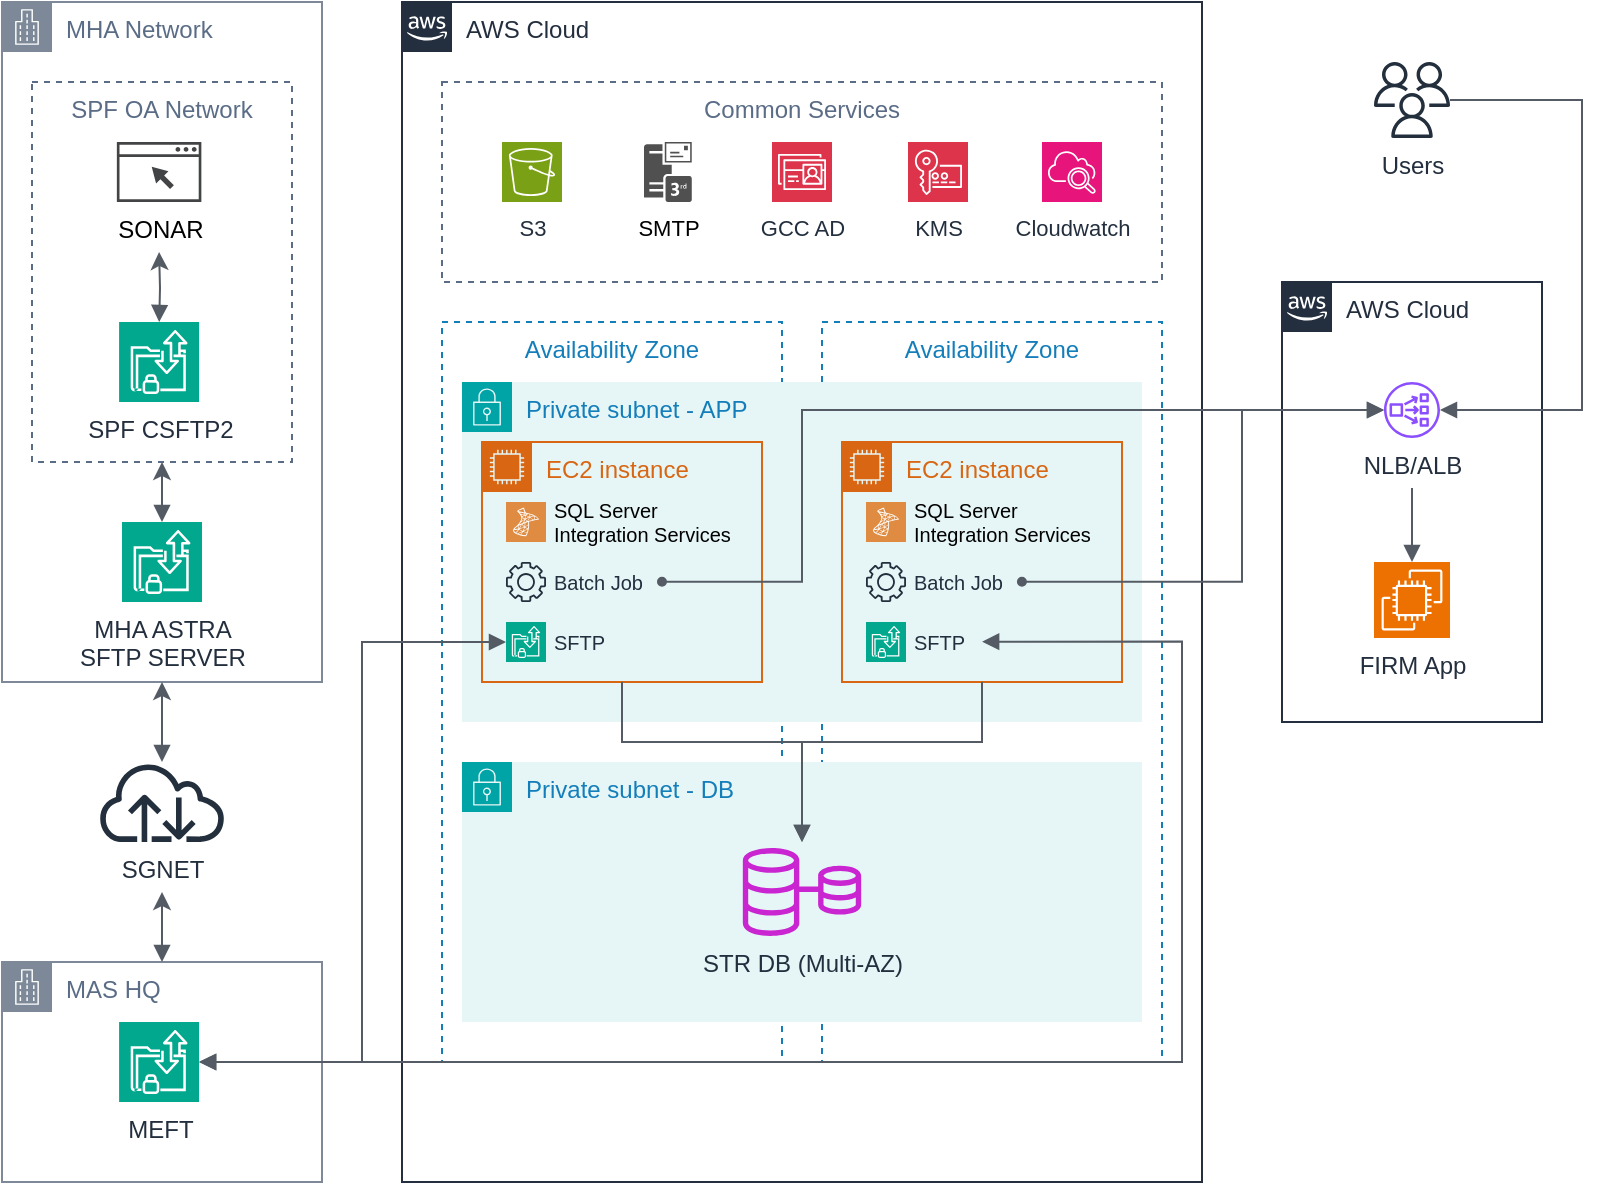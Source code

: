 <mxfile version="24.7.6">
  <diagram name="Page-1" id="zYOYBJ3NEUo-mfjruXfO">
    <mxGraphModel dx="881" dy="500" grid="1" gridSize="10" guides="1" tooltips="1" connect="1" arrows="1" fold="1" page="1" pageScale="1" pageWidth="850" pageHeight="1100" math="0" shadow="0">
      <root>
        <mxCell id="0" />
        <mxCell id="1" parent="0" />
        <mxCell id="R1-8mBZS-rYj7z3DnGg0-2" value="MHA Network" style="points=[[0,0],[0.25,0],[0.5,0],[0.75,0],[1,0],[1,0.25],[1,0.5],[1,0.75],[1,1],[0.75,1],[0.5,1],[0.25,1],[0,1],[0,0.75],[0,0.5],[0,0.25]];outlineConnect=0;gradientColor=none;html=1;whiteSpace=wrap;fontSize=12;fontStyle=0;container=1;pointerEvents=0;collapsible=0;recursiveResize=0;shape=mxgraph.aws4.group;grIcon=mxgraph.aws4.group_corporate_data_center;strokeColor=#7D8998;fillColor=none;verticalAlign=top;align=left;spacingLeft=30;fontColor=#5A6C86;dashed=0;" parent="1" vertex="1">
          <mxGeometry x="40" y="40" width="160" height="340" as="geometry" />
        </mxCell>
        <mxCell id="R1-8mBZS-rYj7z3DnGg0-6" value="SPF OA Network" style="fillColor=none;strokeColor=#5A6C86;dashed=1;verticalAlign=top;fontStyle=0;fontColor=#5A6C86;whiteSpace=wrap;html=1;" parent="R1-8mBZS-rYj7z3DnGg0-2" vertex="1">
          <mxGeometry x="15" y="40" width="130" height="190" as="geometry" />
        </mxCell>
        <mxCell id="R1-8mBZS-rYj7z3DnGg0-8" value="SPF CSFTP2" style="sketch=0;points=[[0,0,0],[0.25,0,0],[0.5,0,0],[0.75,0,0],[1,0,0],[0,1,0],[0.25,1,0],[0.5,1,0],[0.75,1,0],[1,1,0],[0,0.25,0],[0,0.5,0],[0,0.75,0],[1,0.25,0],[1,0.5,0],[1,0.75,0]];outlineConnect=0;fontColor=#232F3E;fillColor=#01A88D;strokeColor=#ffffff;dashed=0;verticalLabelPosition=bottom;verticalAlign=top;align=center;html=1;fontSize=12;fontStyle=0;aspect=fixed;shape=mxgraph.aws4.resourceIcon;resIcon=mxgraph.aws4.transfer_for_sftp;" parent="R1-8mBZS-rYj7z3DnGg0-2" vertex="1">
          <mxGeometry x="58.55" y="160" width="40" height="40" as="geometry" />
        </mxCell>
        <mxCell id="R1-8mBZS-rYj7z3DnGg0-13" value="MHA ASTRA&lt;div&gt;SFTP SERVER&lt;/div&gt;" style="sketch=0;points=[[0,0,0],[0.25,0,0],[0.5,0,0],[0.75,0,0],[1,0,0],[0,1,0],[0.25,1,0],[0.5,1,0],[0.75,1,0],[1,1,0],[0,0.25,0],[0,0.5,0],[0,0.75,0],[1,0.25,0],[1,0.5,0],[1,0.75,0]];outlineConnect=0;fontColor=#232F3E;fillColor=#01A88D;strokeColor=#ffffff;dashed=0;verticalLabelPosition=bottom;verticalAlign=top;align=center;html=1;fontSize=12;fontStyle=0;aspect=fixed;shape=mxgraph.aws4.resourceIcon;resIcon=mxgraph.aws4.transfer_for_sftp;" parent="R1-8mBZS-rYj7z3DnGg0-2" vertex="1">
          <mxGeometry x="60.0" y="260" width="40" height="40" as="geometry" />
        </mxCell>
        <mxCell id="xLN9YQTFIZcQ58Tzozpr-55" value="" style="edgeStyle=orthogonalEdgeStyle;html=1;endArrow=block;elbow=vertical;startArrow=classic;endFill=1;strokeColor=#545B64;rounded=0;exitX=0.5;exitY=1;exitDx=0;exitDy=25;exitPerimeter=0;startFill=1;" edge="1" parent="R1-8mBZS-rYj7z3DnGg0-2" target="R1-8mBZS-rYj7z3DnGg0-8">
          <mxGeometry width="100" relative="1" as="geometry">
            <mxPoint x="78.545" y="125" as="sourcePoint" />
            <mxPoint x="170" y="140" as="targetPoint" />
          </mxGeometry>
        </mxCell>
        <mxCell id="xLN9YQTFIZcQ58Tzozpr-56" value="" style="edgeStyle=orthogonalEdgeStyle;html=1;endArrow=block;elbow=vertical;startArrow=classic;endFill=1;strokeColor=#545B64;rounded=0;exitX=0.5;exitY=1;exitDx=0;exitDy=0;startFill=1;" edge="1" parent="R1-8mBZS-rYj7z3DnGg0-2" source="R1-8mBZS-rYj7z3DnGg0-6" target="R1-8mBZS-rYj7z3DnGg0-13">
          <mxGeometry width="100" relative="1" as="geometry">
            <mxPoint x="70" y="250" as="sourcePoint" />
            <mxPoint x="170" y="250" as="targetPoint" />
          </mxGeometry>
        </mxCell>
        <mxCell id="xLN9YQTFIZcQ58Tzozpr-59" value="SONAR" style="sketch=0;pointerEvents=1;shadow=0;dashed=0;html=1;strokeColor=none;fillColor=#434445;aspect=fixed;labelPosition=center;verticalLabelPosition=bottom;verticalAlign=top;align=center;outlineConnect=0;shape=mxgraph.vvd.web_browser;" vertex="1" parent="R1-8mBZS-rYj7z3DnGg0-2">
          <mxGeometry x="57.43" y="70" width="42.25" height="30" as="geometry" />
        </mxCell>
        <mxCell id="xLN9YQTFIZcQ58Tzozpr-1" value="SGNET" style="sketch=0;outlineConnect=0;fontColor=#232F3E;gradientColor=none;fillColor=#232F3D;strokeColor=none;dashed=0;verticalLabelPosition=bottom;verticalAlign=top;align=center;html=1;fontSize=12;fontStyle=0;aspect=fixed;pointerEvents=1;shape=mxgraph.aws4.internet;points=[[0.5,1,0,0,25]];" vertex="1" parent="1">
          <mxGeometry x="87.5" y="420" width="65" height="40" as="geometry" />
        </mxCell>
        <mxCell id="xLN9YQTFIZcQ58Tzozpr-3" value="MAS HQ" style="points=[[0,0],[0.25,0],[0.5,0],[0.75,0],[1,0],[1,0.25],[1,0.5],[1,0.75],[1,1],[0.75,1],[0.5,1],[0.25,1],[0,1],[0,0.75],[0,0.5],[0,0.25]];outlineConnect=0;gradientColor=none;html=1;whiteSpace=wrap;fontSize=12;fontStyle=0;container=1;pointerEvents=0;collapsible=0;recursiveResize=0;shape=mxgraph.aws4.group;grIcon=mxgraph.aws4.group_corporate_data_center;strokeColor=#7D8998;fillColor=none;verticalAlign=top;align=left;spacingLeft=30;fontColor=#5A6C86;dashed=0;" vertex="1" parent="1">
          <mxGeometry x="40" y="520" width="160" height="110" as="geometry" />
        </mxCell>
        <mxCell id="xLN9YQTFIZcQ58Tzozpr-4" value="MEFT" style="sketch=0;points=[[0,0,0],[0.25,0,0],[0.5,0,0],[0.75,0,0],[1,0,0],[0,1,0],[0.25,1,0],[0.5,1,0],[0.75,1,0],[1,1,0],[0,0.25,0],[0,0.5,0],[0,0.75,0],[1,0.25,0],[1,0.5,0],[1,0.75,0]];outlineConnect=0;fontColor=#232F3E;fillColor=#01A88D;strokeColor=#ffffff;dashed=0;verticalLabelPosition=bottom;verticalAlign=top;align=center;html=1;fontSize=12;fontStyle=0;aspect=fixed;shape=mxgraph.aws4.resourceIcon;resIcon=mxgraph.aws4.transfer_for_sftp;" vertex="1" parent="xLN9YQTFIZcQ58Tzozpr-3">
          <mxGeometry x="58.55" y="30" width="40" height="40" as="geometry" />
        </mxCell>
        <mxCell id="xLN9YQTFIZcQ58Tzozpr-9" value="AWS Cloud" style="points=[[0,0],[0.25,0],[0.5,0],[0.75,0],[1,0],[1,0.25],[1,0.5],[1,0.75],[1,1],[0.75,1],[0.5,1],[0.25,1],[0,1],[0,0.75],[0,0.5],[0,0.25]];outlineConnect=0;gradientColor=none;html=1;whiteSpace=wrap;fontSize=12;fontStyle=0;container=1;pointerEvents=0;collapsible=0;recursiveResize=0;shape=mxgraph.aws4.group;grIcon=mxgraph.aws4.group_aws_cloud_alt;strokeColor=#232F3E;fillColor=none;verticalAlign=top;align=left;spacingLeft=30;fontColor=#232F3E;dashed=0;" vertex="1" parent="1">
          <mxGeometry x="240" y="40" width="400" height="590" as="geometry" />
        </mxCell>
        <mxCell id="xLN9YQTFIZcQ58Tzozpr-10" value="Common Services" style="fillColor=none;strokeColor=#5A6C86;dashed=1;verticalAlign=top;fontStyle=0;fontColor=#5A6C86;whiteSpace=wrap;html=1;" vertex="1" parent="xLN9YQTFIZcQ58Tzozpr-9">
          <mxGeometry x="20" y="40" width="360" height="100" as="geometry" />
        </mxCell>
        <mxCell id="xLN9YQTFIZcQ58Tzozpr-11" value="S3" style="sketch=0;points=[[0,0,0],[0.25,0,0],[0.5,0,0],[0.75,0,0],[1,0,0],[0,1,0],[0.25,1,0],[0.5,1,0],[0.75,1,0],[1,1,0],[0,0.25,0],[0,0.5,0],[0,0.75,0],[1,0.25,0],[1,0.5,0],[1,0.75,0]];outlineConnect=0;fontColor=#232F3E;fillColor=#7AA116;strokeColor=#ffffff;dashed=0;verticalLabelPosition=bottom;verticalAlign=top;align=center;html=1;fontSize=11;fontStyle=0;aspect=fixed;shape=mxgraph.aws4.resourceIcon;resIcon=mxgraph.aws4.s3;" vertex="1" parent="xLN9YQTFIZcQ58Tzozpr-9">
          <mxGeometry x="50" y="70" width="30" height="30" as="geometry" />
        </mxCell>
        <mxCell id="xLN9YQTFIZcQ58Tzozpr-15" value="GCC AD" style="sketch=0;points=[[0,0,0],[0.25,0,0],[0.5,0,0],[0.75,0,0],[1,0,0],[0,1,0],[0.25,1,0],[0.5,1,0],[0.75,1,0],[1,1,0],[0,0.25,0],[0,0.5,0],[0,0.75,0],[1,0.25,0],[1,0.5,0],[1,0.75,0]];outlineConnect=0;fontColor=#232F3E;fillColor=#DD344C;strokeColor=#ffffff;dashed=0;verticalLabelPosition=bottom;verticalAlign=top;align=center;html=1;fontSize=11;fontStyle=0;aspect=fixed;shape=mxgraph.aws4.resourceIcon;resIcon=mxgraph.aws4.directory_service;" vertex="1" parent="xLN9YQTFIZcQ58Tzozpr-9">
          <mxGeometry x="185" y="70" width="30" height="30" as="geometry" />
        </mxCell>
        <mxCell id="xLN9YQTFIZcQ58Tzozpr-16" value="KMS" style="sketch=0;points=[[0,0,0],[0.25,0,0],[0.5,0,0],[0.75,0,0],[1,0,0],[0,1,0],[0.25,1,0],[0.5,1,0],[0.75,1,0],[1,1,0],[0,0.25,0],[0,0.5,0],[0,0.75,0],[1,0.25,0],[1,0.5,0],[1,0.75,0]];outlineConnect=0;fontColor=#232F3E;fillColor=#DD344C;strokeColor=#ffffff;dashed=0;verticalLabelPosition=bottom;verticalAlign=top;align=center;html=1;fontSize=11;fontStyle=0;aspect=fixed;shape=mxgraph.aws4.resourceIcon;resIcon=mxgraph.aws4.key_management_service;" vertex="1" parent="xLN9YQTFIZcQ58Tzozpr-9">
          <mxGeometry x="253" y="70" width="30" height="30" as="geometry" />
        </mxCell>
        <mxCell id="xLN9YQTFIZcQ58Tzozpr-18" value="Cloudwatch" style="sketch=0;points=[[0,0,0],[0.25,0,0],[0.5,0,0],[0.75,0,0],[1,0,0],[0,1,0],[0.25,1,0],[0.5,1,0],[0.75,1,0],[1,1,0],[0,0.25,0],[0,0.5,0],[0,0.75,0],[1,0.25,0],[1,0.5,0],[1,0.75,0]];points=[[0,0,0],[0.25,0,0],[0.5,0,0],[0.75,0,0],[1,0,0],[0,1,0],[0.25,1,0],[0.5,1,0],[0.75,1,0],[1,1,0],[0,0.25,0],[0,0.5,0],[0,0.75,0],[1,0.25,0],[1,0.5,0],[1,0.75,0]];outlineConnect=0;fontColor=#232F3E;fillColor=#E7157B;strokeColor=#ffffff;dashed=0;verticalLabelPosition=bottom;verticalAlign=top;align=center;html=1;fontSize=11;fontStyle=0;aspect=fixed;shape=mxgraph.aws4.resourceIcon;resIcon=mxgraph.aws4.cloudwatch_2;" vertex="1" parent="xLN9YQTFIZcQ58Tzozpr-9">
          <mxGeometry x="320" y="70" width="30" height="30" as="geometry" />
        </mxCell>
        <mxCell id="xLN9YQTFIZcQ58Tzozpr-21" value="SMTP" style="sketch=0;pointerEvents=1;shadow=0;dashed=0;html=1;strokeColor=none;fillColor=#505050;labelPosition=center;verticalLabelPosition=bottom;verticalAlign=top;outlineConnect=0;align=center;shape=mxgraph.office.servers.3rd_party_mail_server;fontSize=11;" vertex="1" parent="xLN9YQTFIZcQ58Tzozpr-9">
          <mxGeometry x="121" y="70" width="23.9" height="30" as="geometry" />
        </mxCell>
        <mxCell id="xLN9YQTFIZcQ58Tzozpr-22" value="Availability Zone" style="fillColor=none;strokeColor=#147EBA;dashed=1;verticalAlign=top;fontStyle=0;fontColor=#147EBA;whiteSpace=wrap;html=1;" vertex="1" parent="xLN9YQTFIZcQ58Tzozpr-9">
          <mxGeometry x="20" y="160" width="170" height="370" as="geometry" />
        </mxCell>
        <mxCell id="xLN9YQTFIZcQ58Tzozpr-24" value="Availability Zone" style="fillColor=none;strokeColor=#147EBA;dashed=1;verticalAlign=top;fontStyle=0;fontColor=#147EBA;whiteSpace=wrap;html=1;" vertex="1" parent="xLN9YQTFIZcQ58Tzozpr-9">
          <mxGeometry x="210" y="160" width="170" height="370" as="geometry" />
        </mxCell>
        <mxCell id="xLN9YQTFIZcQ58Tzozpr-25" value="Private subnet - APP" style="points=[[0,0],[0.25,0],[0.5,0],[0.75,0],[1,0],[1,0.25],[1,0.5],[1,0.75],[1,1],[0.75,1],[0.5,1],[0.25,1],[0,1],[0,0.75],[0,0.5],[0,0.25]];outlineConnect=0;gradientColor=none;html=1;whiteSpace=wrap;fontSize=12;fontStyle=0;container=1;pointerEvents=0;collapsible=0;recursiveResize=0;shape=mxgraph.aws4.group;grIcon=mxgraph.aws4.group_security_group;grStroke=0;strokeColor=#00A4A6;fillColor=#E6F6F7;verticalAlign=top;align=left;spacingLeft=30;fontColor=#147EBA;dashed=0;" vertex="1" parent="xLN9YQTFIZcQ58Tzozpr-9">
          <mxGeometry x="30" y="190" width="340" height="170" as="geometry" />
        </mxCell>
        <mxCell id="xLN9YQTFIZcQ58Tzozpr-26" value="EC2 instance" style="points=[[0,0],[0.25,0],[0.5,0],[0.75,0],[1,0],[1,0.25],[1,0.5],[1,0.75],[1,1],[0.75,1],[0.5,1],[0.25,1],[0,1],[0,0.75],[0,0.5],[0,0.25]];outlineConnect=0;gradientColor=none;html=1;whiteSpace=wrap;fontSize=12;fontStyle=0;container=1;pointerEvents=0;collapsible=0;recursiveResize=0;shape=mxgraph.aws4.group;grIcon=mxgraph.aws4.group_ec2_instance_contents;strokeColor=#D86613;fillColor=none;verticalAlign=top;align=left;spacingLeft=30;fontColor=#D86613;dashed=0;" vertex="1" parent="xLN9YQTFIZcQ58Tzozpr-25">
          <mxGeometry x="10" y="30" width="140" height="120" as="geometry" />
        </mxCell>
        <mxCell id="xLN9YQTFIZcQ58Tzozpr-27" value="SQL Server&lt;div style=&quot;font-size: 10px;&quot;&gt;Integration Services&lt;/div&gt;" style="sketch=0;pointerEvents=1;shadow=0;dashed=0;html=1;strokeColor=none;fillColor=#DF8C42;labelPosition=right;verticalLabelPosition=middle;verticalAlign=middle;align=left;outlineConnect=0;shape=mxgraph.veeam2.microsoft_sql;fontSize=10;spacingLeft=2;" vertex="1" parent="xLN9YQTFIZcQ58Tzozpr-26">
          <mxGeometry x="12" y="30" width="20" height="20" as="geometry" />
        </mxCell>
        <mxCell id="xLN9YQTFIZcQ58Tzozpr-30" value="SFTP" style="sketch=0;points=[[0,0,0],[0.25,0,0],[0.5,0,0],[0.75,0,0],[1,0,0],[0,1,0],[0.25,1,0],[0.5,1,0],[0.75,1,0],[1,1,0],[0,0.25,0],[0,0.5,0],[0,0.75,0],[1,0.25,0],[1,0.5,0],[1,0.75,0]];outlineConnect=0;fontColor=#232F3E;fillColor=#01A88D;strokeColor=#ffffff;dashed=0;verticalLabelPosition=middle;verticalAlign=middle;align=left;html=1;fontSize=10;fontStyle=0;aspect=fixed;shape=mxgraph.aws4.resourceIcon;resIcon=mxgraph.aws4.transfer_for_sftp;labelPosition=right;spacingLeft=2;" vertex="1" parent="xLN9YQTFIZcQ58Tzozpr-26">
          <mxGeometry x="12" y="90" width="20" height="20" as="geometry" />
        </mxCell>
        <mxCell id="xLN9YQTFIZcQ58Tzozpr-29" value="Batch Job" style="sketch=0;outlineConnect=0;fontColor=#232F3E;gradientColor=none;fillColor=#232F3D;strokeColor=none;dashed=0;verticalLabelPosition=middle;verticalAlign=middle;align=left;html=1;fontSize=10;fontStyle=0;aspect=fixed;pointerEvents=1;shape=mxgraph.aws4.gear;labelPosition=right;spacingLeft=2;" vertex="1" parent="xLN9YQTFIZcQ58Tzozpr-26">
          <mxGeometry x="12" y="60" width="20" height="20" as="geometry" />
        </mxCell>
        <mxCell id="xLN9YQTFIZcQ58Tzozpr-31" value="EC2 instance" style="points=[[0,0],[0.25,0],[0.5,0],[0.75,0],[1,0],[1,0.25],[1,0.5],[1,0.75],[1,1],[0.75,1],[0.5,1],[0.25,1],[0,1],[0,0.75],[0,0.5],[0,0.25]];outlineConnect=0;gradientColor=none;html=1;whiteSpace=wrap;fontSize=12;fontStyle=0;container=1;pointerEvents=0;collapsible=0;recursiveResize=0;shape=mxgraph.aws4.group;grIcon=mxgraph.aws4.group_ec2_instance_contents;strokeColor=#D86613;fillColor=none;verticalAlign=top;align=left;spacingLeft=30;fontColor=#D86613;dashed=0;" vertex="1" parent="xLN9YQTFIZcQ58Tzozpr-25">
          <mxGeometry x="190" y="30" width="140" height="120" as="geometry" />
        </mxCell>
        <mxCell id="xLN9YQTFIZcQ58Tzozpr-32" value="SQL Server&lt;div style=&quot;font-size: 10px;&quot;&gt;Integration Services&lt;/div&gt;" style="sketch=0;pointerEvents=1;shadow=0;dashed=0;html=1;strokeColor=none;fillColor=#DF8C42;labelPosition=right;verticalLabelPosition=middle;verticalAlign=middle;align=left;outlineConnect=0;shape=mxgraph.veeam2.microsoft_sql;fontSize=10;spacingLeft=2;" vertex="1" parent="xLN9YQTFIZcQ58Tzozpr-31">
          <mxGeometry x="12" y="30" width="20" height="20" as="geometry" />
        </mxCell>
        <mxCell id="xLN9YQTFIZcQ58Tzozpr-33" value="SFTP" style="sketch=0;points=[[0,0,0],[0.25,0,0],[0.5,0,0],[0.75,0,0],[1,0,0],[0,1,0],[0.25,1,0],[0.5,1,0],[0.75,1,0],[1,1,0],[0,0.25,0],[0,0.5,0],[0,0.75,0],[1,0.25,0],[1,0.5,0],[1,0.75,0]];outlineConnect=0;fontColor=#232F3E;fillColor=#01A88D;strokeColor=#ffffff;dashed=0;verticalLabelPosition=middle;verticalAlign=middle;align=left;html=1;fontSize=10;fontStyle=0;aspect=fixed;shape=mxgraph.aws4.resourceIcon;resIcon=mxgraph.aws4.transfer_for_sftp;labelPosition=right;spacingLeft=2;" vertex="1" parent="xLN9YQTFIZcQ58Tzozpr-31">
          <mxGeometry x="12" y="90" width="20" height="20" as="geometry" />
        </mxCell>
        <mxCell id="xLN9YQTFIZcQ58Tzozpr-34" value="Batch Job" style="sketch=0;outlineConnect=0;fontColor=#232F3E;gradientColor=none;fillColor=#232F3D;strokeColor=none;dashed=0;verticalLabelPosition=middle;verticalAlign=middle;align=left;html=1;fontSize=10;fontStyle=0;aspect=fixed;pointerEvents=1;shape=mxgraph.aws4.gear;labelPosition=right;spacingLeft=2;" vertex="1" parent="xLN9YQTFIZcQ58Tzozpr-31">
          <mxGeometry x="12" y="60" width="20" height="20" as="geometry" />
        </mxCell>
        <mxCell id="xLN9YQTFIZcQ58Tzozpr-40" value="Private subnet - DB" style="points=[[0,0],[0.25,0],[0.5,0],[0.75,0],[1,0],[1,0.25],[1,0.5],[1,0.75],[1,1],[0.75,1],[0.5,1],[0.25,1],[0,1],[0,0.75],[0,0.5],[0,0.25]];outlineConnect=0;gradientColor=none;html=1;whiteSpace=wrap;fontSize=12;fontStyle=0;container=1;pointerEvents=0;collapsible=0;recursiveResize=0;shape=mxgraph.aws4.group;grIcon=mxgraph.aws4.group_security_group;grStroke=0;strokeColor=#00A4A6;fillColor=#E6F6F7;verticalAlign=top;align=left;spacingLeft=30;fontColor=#147EBA;dashed=0;" vertex="1" parent="xLN9YQTFIZcQ58Tzozpr-9">
          <mxGeometry x="30" y="380" width="340" height="130" as="geometry" />
        </mxCell>
        <mxCell id="xLN9YQTFIZcQ58Tzozpr-41" value="STR DB (Multi-AZ)" style="sketch=0;outlineConnect=0;fontColor=#232F3E;gradientColor=none;fillColor=#C925D1;strokeColor=none;dashed=0;verticalLabelPosition=bottom;verticalAlign=top;align=center;html=1;fontSize=12;fontStyle=0;aspect=fixed;pointerEvents=1;shape=mxgraph.aws4.rds_multi_az;" vertex="1" parent="xLN9YQTFIZcQ58Tzozpr-40">
          <mxGeometry x="140.41" y="43" width="59.17" height="44" as="geometry" />
        </mxCell>
        <mxCell id="xLN9YQTFIZcQ58Tzozpr-45" value="" style="edgeStyle=orthogonalEdgeStyle;html=1;endArrow=block;elbow=vertical;startArrow=none;endFill=1;strokeColor=#545B64;rounded=0;exitX=0.5;exitY=1;exitDx=0;exitDy=0;" edge="1" parent="xLN9YQTFIZcQ58Tzozpr-9" source="xLN9YQTFIZcQ58Tzozpr-26">
          <mxGeometry width="100" relative="1" as="geometry">
            <mxPoint x="140" y="260" as="sourcePoint" />
            <mxPoint x="200" y="420" as="targetPoint" />
            <Array as="points">
              <mxPoint x="110" y="370" />
              <mxPoint x="200" y="370" />
            </Array>
          </mxGeometry>
        </mxCell>
        <mxCell id="xLN9YQTFIZcQ58Tzozpr-35" value="AWS Cloud" style="points=[[0,0],[0.25,0],[0.5,0],[0.75,0],[1,0],[1,0.25],[1,0.5],[1,0.75],[1,1],[0.75,1],[0.5,1],[0.25,1],[0,1],[0,0.75],[0,0.5],[0,0.25]];outlineConnect=0;gradientColor=none;html=1;whiteSpace=wrap;fontSize=12;fontStyle=0;container=1;pointerEvents=0;collapsible=0;recursiveResize=0;shape=mxgraph.aws4.group;grIcon=mxgraph.aws4.group_aws_cloud_alt;strokeColor=#232F3E;fillColor=none;verticalAlign=top;align=left;spacingLeft=30;fontColor=#232F3E;dashed=0;" vertex="1" parent="1">
          <mxGeometry x="680" y="180" width="130" height="220" as="geometry" />
        </mxCell>
        <mxCell id="xLN9YQTFIZcQ58Tzozpr-36" value="NLB/ALB" style="sketch=0;outlineConnect=0;fontColor=#232F3E;gradientColor=none;fillColor=#8C4FFF;strokeColor=none;dashed=0;verticalLabelPosition=bottom;verticalAlign=top;align=center;html=1;fontSize=12;fontStyle=0;aspect=fixed;pointerEvents=1;shape=mxgraph.aws4.network_load_balancer;points=[[0.5,1,0,0,25]];" vertex="1" parent="xLN9YQTFIZcQ58Tzozpr-35">
          <mxGeometry x="51" y="50" width="28" height="28" as="geometry" />
        </mxCell>
        <mxCell id="xLN9YQTFIZcQ58Tzozpr-37" value="FIRM App" style="sketch=0;points=[[0,0,0],[0.25,0,0],[0.5,0,0],[0.75,0,0],[1,0,0],[0,1,0],[0.25,1,0],[0.5,1,0],[0.75,1,0],[1,1,0],[0,0.25,0],[0,0.5,0],[0,0.75,0],[1,0.25,0],[1,0.5,0],[1,0.75,0]];outlineConnect=0;fontColor=#232F3E;fillColor=#ED7100;strokeColor=#ffffff;dashed=0;verticalLabelPosition=bottom;verticalAlign=top;align=center;html=1;fontSize=12;fontStyle=0;aspect=fixed;shape=mxgraph.aws4.resourceIcon;resIcon=mxgraph.aws4.ec2;" vertex="1" parent="xLN9YQTFIZcQ58Tzozpr-35">
          <mxGeometry x="46" y="140" width="38" height="38" as="geometry" />
        </mxCell>
        <mxCell id="xLN9YQTFIZcQ58Tzozpr-51" value="" style="edgeStyle=orthogonalEdgeStyle;html=1;endArrow=block;elbow=vertical;startArrow=none;endFill=1;strokeColor=#545B64;rounded=0;exitX=0.5;exitY=1;exitDx=0;exitDy=25;exitPerimeter=0;" edge="1" parent="xLN9YQTFIZcQ58Tzozpr-35" source="xLN9YQTFIZcQ58Tzozpr-36" target="xLN9YQTFIZcQ58Tzozpr-37">
          <mxGeometry width="100" relative="1" as="geometry">
            <mxPoint x="60" y="120" as="sourcePoint" />
            <mxPoint x="160" y="120" as="targetPoint" />
          </mxGeometry>
        </mxCell>
        <mxCell id="xLN9YQTFIZcQ58Tzozpr-44" value="" style="edgeStyle=orthogonalEdgeStyle;html=1;endArrow=block;elbow=vertical;startArrow=oval;endFill=1;strokeColor=#545B64;rounded=0;exitX=0.647;exitY=0.351;exitDx=0;exitDy=0;exitPerimeter=0;startFill=1;startSize=4;" edge="1" parent="1" source="xLN9YQTFIZcQ58Tzozpr-22" target="xLN9YQTFIZcQ58Tzozpr-36">
          <mxGeometry width="100" relative="1" as="geometry">
            <mxPoint x="380" y="300" as="sourcePoint" />
            <mxPoint x="480" y="300" as="targetPoint" />
            <Array as="points">
              <mxPoint x="440" y="330" />
              <mxPoint x="440" y="244" />
            </Array>
          </mxGeometry>
        </mxCell>
        <mxCell id="xLN9YQTFIZcQ58Tzozpr-47" value="" style="edgeStyle=orthogonalEdgeStyle;html=1;endArrow=block;elbow=vertical;startArrow=none;endFill=1;strokeColor=#545B64;rounded=0;exitX=0.5;exitY=1;exitDx=0;exitDy=0;" edge="1" parent="1" source="xLN9YQTFIZcQ58Tzozpr-31">
          <mxGeometry width="100" relative="1" as="geometry">
            <mxPoint x="380" y="300" as="sourcePoint" />
            <mxPoint x="440" y="460" as="targetPoint" />
            <Array as="points">
              <mxPoint x="530" y="410" />
              <mxPoint x="440" y="410" />
            </Array>
          </mxGeometry>
        </mxCell>
        <mxCell id="xLN9YQTFIZcQ58Tzozpr-48" value="" style="edgeStyle=orthogonalEdgeStyle;html=1;endArrow=block;elbow=vertical;startArrow=oval;endFill=1;strokeColor=#545B64;rounded=0;exitX=0.588;exitY=0.351;exitDx=0;exitDy=0;exitPerimeter=0;startFill=1;startSize=4;" edge="1" parent="1" source="xLN9YQTFIZcQ58Tzozpr-24" target="xLN9YQTFIZcQ58Tzozpr-36">
          <mxGeometry width="100" relative="1" as="geometry">
            <mxPoint x="380" y="300" as="sourcePoint" />
            <mxPoint x="480" y="300" as="targetPoint" />
            <Array as="points">
              <mxPoint x="660" y="330" />
              <mxPoint x="660" y="244" />
            </Array>
          </mxGeometry>
        </mxCell>
        <mxCell id="xLN9YQTFIZcQ58Tzozpr-49" value="Users" style="sketch=0;outlineConnect=0;fontColor=#232F3E;gradientColor=none;fillColor=#232F3D;strokeColor=none;dashed=0;verticalLabelPosition=bottom;verticalAlign=top;align=center;html=1;fontSize=12;fontStyle=0;aspect=fixed;pointerEvents=1;shape=mxgraph.aws4.users;" vertex="1" parent="1">
          <mxGeometry x="726" y="70" width="38" height="38" as="geometry" />
        </mxCell>
        <mxCell id="xLN9YQTFIZcQ58Tzozpr-50" value="" style="edgeStyle=orthogonalEdgeStyle;html=1;endArrow=block;elbow=vertical;startArrow=none;endFill=1;strokeColor=#545B64;rounded=0;" edge="1" parent="1" source="xLN9YQTFIZcQ58Tzozpr-49" target="xLN9YQTFIZcQ58Tzozpr-36">
          <mxGeometry width="100" relative="1" as="geometry">
            <mxPoint x="720" y="110" as="sourcePoint" />
            <mxPoint x="820" y="110" as="targetPoint" />
            <Array as="points">
              <mxPoint x="830" y="89" />
              <mxPoint x="830" y="244" />
            </Array>
          </mxGeometry>
        </mxCell>
        <mxCell id="xLN9YQTFIZcQ58Tzozpr-52" value="" style="edgeStyle=orthogonalEdgeStyle;html=1;endArrow=block;elbow=vertical;startArrow=classic;endFill=1;strokeColor=#545B64;rounded=0;exitX=0.5;exitY=1;exitDx=0;exitDy=25;exitPerimeter=0;startFill=1;" edge="1" parent="1" source="xLN9YQTFIZcQ58Tzozpr-1" target="xLN9YQTFIZcQ58Tzozpr-3">
          <mxGeometry width="100" relative="1" as="geometry">
            <mxPoint x="120" y="490" as="sourcePoint" />
            <mxPoint x="200" y="490" as="targetPoint" />
          </mxGeometry>
        </mxCell>
        <mxCell id="xLN9YQTFIZcQ58Tzozpr-53" value="" style="edgeStyle=orthogonalEdgeStyle;html=1;endArrow=block;elbow=vertical;startArrow=classic;endFill=1;strokeColor=#545B64;rounded=0;exitX=0.5;exitY=1;exitDx=0;exitDy=0;startFill=1;" edge="1" parent="1" source="R1-8mBZS-rYj7z3DnGg0-2" target="xLN9YQTFIZcQ58Tzozpr-1">
          <mxGeometry width="100" relative="1" as="geometry">
            <mxPoint x="120" y="400" as="sourcePoint" />
            <mxPoint x="220" y="400" as="targetPoint" />
          </mxGeometry>
        </mxCell>
        <mxCell id="xLN9YQTFIZcQ58Tzozpr-57" value="" style="edgeStyle=orthogonalEdgeStyle;html=1;endArrow=block;elbow=vertical;startArrow=block;startFill=1;endFill=1;strokeColor=#545B64;rounded=0;entryX=0;entryY=0.5;entryDx=0;entryDy=0;entryPerimeter=0;" edge="1" parent="1" source="xLN9YQTFIZcQ58Tzozpr-4" target="xLN9YQTFIZcQ58Tzozpr-30">
          <mxGeometry width="100" relative="1" as="geometry">
            <mxPoint x="140" y="570" as="sourcePoint" />
            <mxPoint x="240" y="570" as="targetPoint" />
            <Array as="points">
              <mxPoint x="220" y="570" />
              <mxPoint x="220" y="360" />
            </Array>
          </mxGeometry>
        </mxCell>
        <mxCell id="xLN9YQTFIZcQ58Tzozpr-58" value="" style="edgeStyle=orthogonalEdgeStyle;html=1;endArrow=block;elbow=vertical;startArrow=block;startFill=1;endFill=1;strokeColor=#545B64;rounded=0;exitX=1;exitY=0.5;exitDx=0;exitDy=0;exitPerimeter=0;entryX=0.471;entryY=0.432;entryDx=0;entryDy=0;entryPerimeter=0;" edge="1" parent="1" source="xLN9YQTFIZcQ58Tzozpr-4" target="xLN9YQTFIZcQ58Tzozpr-24">
          <mxGeometry width="100" relative="1" as="geometry">
            <mxPoint x="150" y="570" as="sourcePoint" />
            <mxPoint x="250" y="570" as="targetPoint" />
            <Array as="points">
              <mxPoint x="630" y="570" />
              <mxPoint x="630" y="360" />
            </Array>
          </mxGeometry>
        </mxCell>
      </root>
    </mxGraphModel>
  </diagram>
</mxfile>
